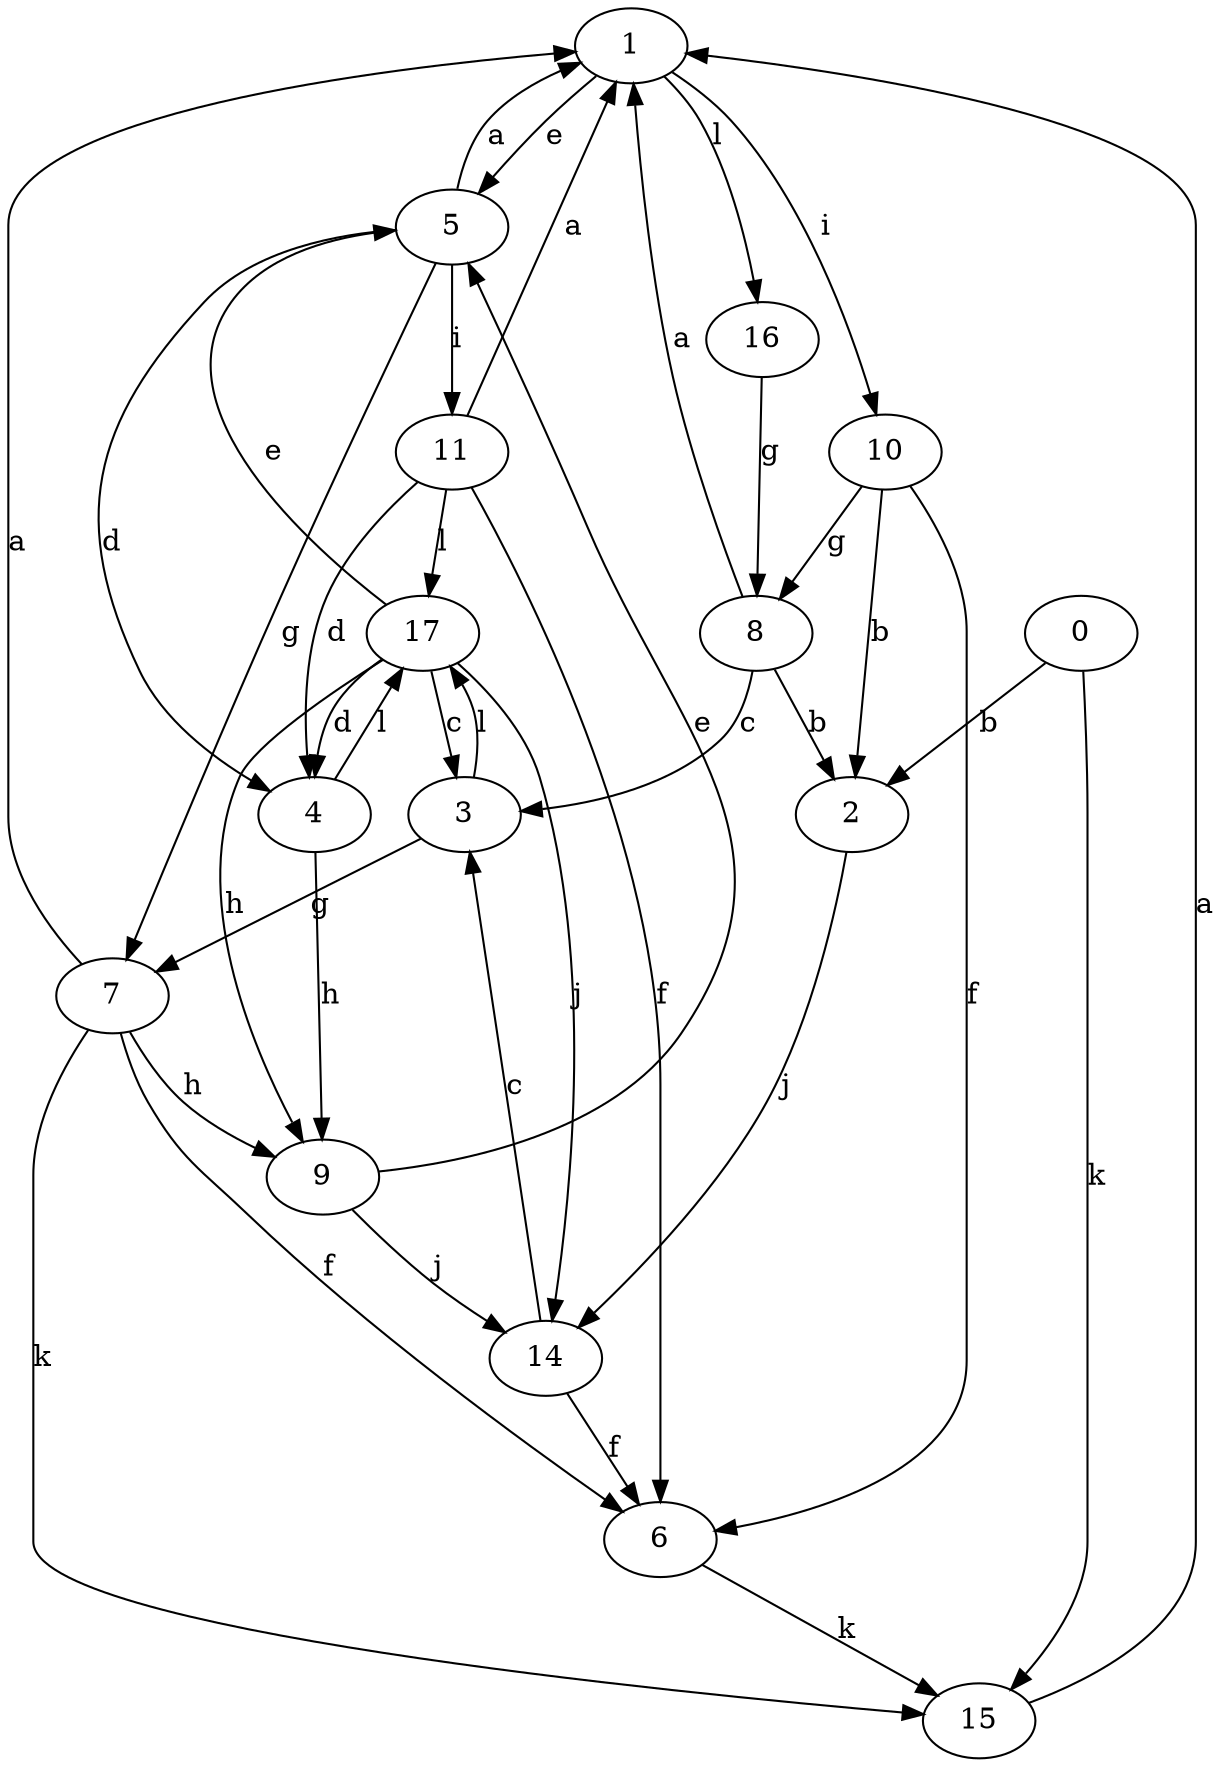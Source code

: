 strict digraph  {
1;
2;
3;
4;
5;
6;
7;
8;
9;
10;
11;
0;
14;
15;
16;
17;
1 -> 5  [label=e];
1 -> 10  [label=i];
1 -> 16  [label=l];
2 -> 14  [label=j];
3 -> 7  [label=g];
3 -> 17  [label=l];
4 -> 9  [label=h];
4 -> 17  [label=l];
5 -> 1  [label=a];
5 -> 4  [label=d];
5 -> 7  [label=g];
5 -> 11  [label=i];
6 -> 15  [label=k];
7 -> 1  [label=a];
7 -> 6  [label=f];
7 -> 9  [label=h];
7 -> 15  [label=k];
8 -> 1  [label=a];
8 -> 2  [label=b];
8 -> 3  [label=c];
9 -> 5  [label=e];
9 -> 14  [label=j];
10 -> 2  [label=b];
10 -> 6  [label=f];
10 -> 8  [label=g];
11 -> 1  [label=a];
11 -> 4  [label=d];
11 -> 6  [label=f];
11 -> 17  [label=l];
0 -> 2  [label=b];
0 -> 15  [label=k];
14 -> 3  [label=c];
14 -> 6  [label=f];
15 -> 1  [label=a];
16 -> 8  [label=g];
17 -> 3  [label=c];
17 -> 4  [label=d];
17 -> 5  [label=e];
17 -> 9  [label=h];
17 -> 14  [label=j];
}

